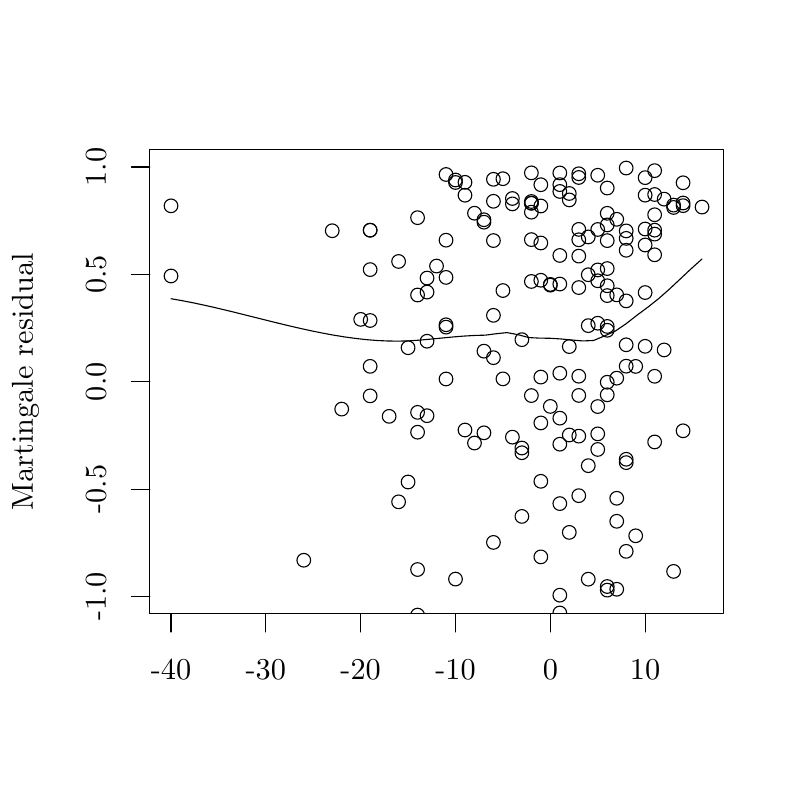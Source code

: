 % Created by tikzDevice version 0.8.1 on 2015-02-03 07:05:43
% !TEX encoding = UTF-8 Unicode
\documentclass[11pt]{memoir}
\nonstopmode

\usepackage{tikz}

\usepackage[active,tightpage,psfixbb]{preview}

\PreviewEnvironment{pgfpicture}

\setlength\PreviewBorder{0pt}

\usepackage{amsmath}
\newcommand{\SweaveOpts}[1]{}  % do not interfere with LaTeX
\newcommand{\SweaveInput}[1]{} % because they are not real TeX commands
\newcommand{\Sexpr}[1]{}       % will only be parsed by R


\usepackage{geometry}
\usepackage{amsmath}
\usepackage{lscape}
\geometry{verbose,tmargin=2.5cm,bmargin=2.5cm,lmargin=2.5cm,rmargin=2.5cm}


\begin{document}

\begin{tikzpicture}[x=1pt,y=1pt]
\definecolor{fillColor}{RGB}{255,255,255}
\path[use as bounding box,fill=fillColor,fill opacity=0.00] (0,0) rectangle (289.08,289.08);
\begin{scope}
\path[clip] ( 54.12, 67.32) rectangle (261.36,234.96);
\definecolor{drawColor}{RGB}{0,0,0}

\path[draw=drawColor,line width= 0.4pt,line join=round,line cap=round] (144.03,107.74) circle (  2.47);

\path[draw=drawColor,line width= 0.4pt,line join=round,line cap=round] (215.99,142.17) circle (  2.47);

\path[draw=drawColor,line width= 0.4pt,line join=round,line cap=round] (168.02,218.53) circle (  2.47);

\path[draw=drawColor,line width= 0.4pt,line join=round,line cap=round] (133.75,205.88) circle (  2.47);

\path[draw=drawColor,line width= 0.4pt,line join=round,line cap=round] (120.05,205.70) circle (  2.47);

\path[draw=drawColor,line width= 0.4pt,line join=round,line cap=round] (171.45,212.03) circle (  2.47);

\path[draw=drawColor,line width= 0.4pt,line join=round,line cap=round] (192.01,226.61) circle (  2.47);

\path[draw=drawColor,line width= 0.4pt,line join=round,line cap=round] (215.99,126.67) circle (  2.47);

\path[draw=drawColor,line width= 0.4pt,line join=round,line cap=round] (161.17,226.03) circle (  2.47);

\path[draw=drawColor,line width= 0.4pt,line join=round,line cap=round] (192.01,215.64) circle (  2.47);

\path[draw=drawColor,line width= 0.4pt,line join=round,line cap=round] (198.86,142.22) circle (  2.47);

\path[draw=drawColor,line width= 0.4pt,line join=round,line cap=round] (178.30, 63.84) circle (  2.47);

\path[draw=drawColor,line width= 0.4pt,line join=round,line cap=round] (246.83,215.72) circle (  2.47);

\path[draw=drawColor,line width= 0.4pt,line join=round,line cap=round] (212.57, 79.79) circle (  2.47);

\path[draw=drawColor,line width= 0.4pt,line join=round,line cap=round] (219.42,171.12) circle (  2.47);

\path[draw=drawColor,line width= 0.4pt,line join=round,line cap=round] (178.30,  0.32) circle (  2.47);

\path[draw=drawColor,line width= 0.4pt,line join=round,line cap=round] (150.89,182.48) circle (  2.47);

\path[draw=drawColor,line width= 0.4pt,line join=round,line cap=round] (219.42,169.73) circle (  2.47);

\path[draw=drawColor,line width= 0.4pt,line join=round,line cap=round] (219.42,221.13) circle (  2.47);

\path[draw=drawColor,line width= 0.4pt,line join=round,line cap=round] (192.01,202.49) circle (  2.47);

\path[draw=drawColor,line width= 0.4pt,line join=round,line cap=round] (154.31,138.87) circle (  2.47);

\path[draw=drawColor,line width= 0.4pt,line join=round,line cap=round] (236.55,227.42) circle (  2.47);

\path[draw=drawColor,line width= 0.4pt,line join=round,line cap=round] (192.01,216.26) circle (  2.47);

\path[draw=drawColor,line width= 0.4pt,line join=round,line cap=round] (133.75,191.66) circle (  2.47);

\path[draw=drawColor,line width= 0.4pt,line join=round,line cap=round] (209.14,146.19) circle (  2.47);

\path[draw=drawColor,line width= 0.4pt,line join=round,line cap=round] (202.29,219.90) circle (  2.47);

\path[draw=drawColor,line width= 0.4pt,line join=round,line cap=round] (188.58,166.34) circle (  2.47);

\path[draw=drawColor,line width= 0.4pt,line join=round,line cap=round] (226.27, 89.85) circle (  2.47);

\path[draw=drawColor,line width= 0.4pt,line join=round,line cap=round] (222.85,209.83) circle (  2.47);

\path[draw=drawColor,line width= 0.4pt,line join=round,line cap=round] (123.47,141.25) circle (  2.47);

\path[draw=drawColor,line width= 0.4pt,line join=round,line cap=round] (195.43, 87.85) circle (  2.47);

\path[draw=drawColor,line width= 0.4pt,line join=round,line cap=round] (226.27,123.12) circle (  2.47);

\path[draw=drawColor,line width= 0.4pt,line join=round,line cap=round] (195.43,222.33) circle (  2.47);

\path[draw=drawColor,line width= 0.4pt,line join=round,line cap=round] (236.55,205.91) circle (  2.47);

\path[draw=drawColor,line width= 0.4pt,line join=round,line cap=round] (209.14,202.43) circle (  2.47);

\path[draw=drawColor,line width= 0.4pt,line join=round,line cap=round] (236.55,129.38) circle (  2.47);

\path[draw=drawColor,line width= 0.4pt,line join=round,line cap=round] (195.43,201.28) circle (  2.47);

\path[draw=drawColor,line width= 0.4pt,line join=round,line cap=round] (215.99,132.30) circle (  2.47);

\path[draw=drawColor,line width= 0.4pt,line join=round,line cap=round] (178.30,175.13) circle (  2.47);

\path[draw=drawColor,line width= 0.4pt,line join=round,line cap=round] (198.86,186.31) circle (  2.47);

\path[draw=drawColor,line width= 0.4pt,line join=round,line cap=round] (168.02,223.19) circle (  2.47);

\path[draw=drawColor,line width= 0.4pt,line join=round,line cap=round] (205.71, 50.11) circle (  2.47);

\path[draw=drawColor,line width= 0.4pt,line join=round,line cap=round] (236.55, 40.13) circle (  2.47);

\path[draw=drawColor,line width= 0.4pt,line join=round,line cap=round] (161.17,202.29) circle (  2.47);

\path[draw=drawColor,line width= 0.4pt,line join=round,line cap=round] (195.43,214.65) circle (  2.47);

\path[draw=drawColor,line width= 0.4pt,line join=round,line cap=round] (154.31,188.60) circle (  2.47);

\path[draw=drawColor,line width= 0.4pt,line join=round,line cap=round] (202.29,107.10) circle (  2.47);

\path[draw=drawColor,line width= 0.4pt,line join=round,line cap=round] (219.42, 77.14) circle (  2.47);

\path[draw=drawColor,line width= 0.4pt,line join=round,line cap=round] (202.29, 74.01) circle (  2.47);

\path[draw=drawColor,line width= 0.4pt,line join=round,line cap=round] (133.75,205.92) circle (  2.47);

\path[draw=drawColor,line width= 0.4pt,line join=round,line cap=round] (209.14,226.29) circle (  2.47);

\path[draw=drawColor,line width= 0.4pt,line join=round,line cap=round] (195.43,152.82) circle (  2.47);

\path[draw=drawColor,line width= 0.4pt,line join=round,line cap=round] (109.77, 86.64) circle (  2.47);

\path[draw=drawColor,line width= 0.4pt,line join=round,line cap=round] (219.42,192.03) circle (  2.47);

\path[draw=drawColor,line width= 0.4pt,line join=round,line cap=round] (236.55,204.48) circle (  2.47);

\path[draw=drawColor,line width= 0.4pt,line join=round,line cap=round] (174.87,132.68) circle (  2.47);

\path[draw=drawColor,line width= 0.4pt,line join=round,line cap=round] (164.59,224.04) circle (  2.47);

\path[draw=drawColor,line width= 0.4pt,line join=round,line cap=round] (243.40,214.96) circle (  2.47);

\path[draw=drawColor,line width= 0.4pt,line join=round,line cap=round] (222.85,152.43) circle (  2.47);

\path[draw=drawColor,line width= 0.4pt,line join=round,line cap=round] (233.12,163.94) circle (  2.47);

\path[draw=drawColor,line width= 0.4pt,line join=round,line cap=round] (233.12,224.89) circle (  2.47);

\path[draw=drawColor,line width= 0.4pt,line join=round,line cap=round] (239.98,162.63) circle (  2.47);

\path[draw=drawColor,line width= 0.4pt,line join=round,line cap=round] (226.27,198.64) circle (  2.47);

\path[draw=drawColor,line width= 0.4pt,line join=round,line cap=round] (198.86,186.04) circle (  2.47);

\path[draw=drawColor,line width= 0.4pt,line join=round,line cap=round] (209.14,185.17) circle (  2.47);

\path[draw=drawColor,line width= 0.4pt,line join=round,line cap=round] (209.14,109.97) circle (  2.47);

\path[draw=drawColor,line width= 0.4pt,line join=round,line cap=round] (222.85,182.53) circle (  2.47);

\path[draw=drawColor,line width= 0.4pt,line join=round,line cap=round] (195.43,115.16) circle (  2.47);

\path[draw=drawColor,line width= 0.4pt,line join=round,line cap=round] (236.55,153.11) circle (  2.47);

\path[draw=drawColor,line width= 0.4pt,line join=round,line cap=round] (192.01,215.66) circle (  2.47);

\path[draw=drawColor,line width= 0.4pt,line join=round,line cap=round] (188.58,127.18) circle (  2.47);

\path[draw=drawColor,line width= 0.4pt,line join=round,line cap=round] (168.02,133.69) circle (  2.47);

\path[draw=drawColor,line width= 0.4pt,line join=round,line cap=round] (150.89,140.07) circle (  2.47);

\path[draw=drawColor,line width= 0.4pt,line join=round,line cap=round] (171.45,128.99) circle (  2.47);

\path[draw=drawColor,line width= 0.4pt,line join=round,line cap=round] (215.99,172.28) circle (  2.47);

\path[draw=drawColor,line width= 0.4pt,line join=round,line cap=round] (226.27,202.94) circle (  2.47);

\path[draw=drawColor,line width= 0.4pt,line join=round,line cap=round] (215.99,187.62) circle (  2.47);

\path[draw=drawColor,line width= 0.4pt,line join=round,line cap=round] (157.74,192.94) circle (  2.47);

\path[draw=drawColor,line width= 0.4pt,line join=round,line cap=round] (215.99,206.15) circle (  2.47);

\path[draw=drawColor,line width= 0.4pt,line join=round,line cap=round] (202.29,137.98) circle (  2.47);

\path[draw=drawColor,line width= 0.4pt,line join=round,line cap=round] (192.01,146.14) circle (  2.47);

\path[draw=drawColor,line width= 0.4pt,line join=round,line cap=round] (215.99,225.75) circle (  2.47);

\path[draw=drawColor,line width= 0.4pt,line join=round,line cap=round] (212.57,203.46) circle (  2.47);

\path[draw=drawColor,line width= 0.4pt,line join=round,line cap=round] (209.14,196.53) circle (  2.47);

\path[draw=drawColor,line width= 0.4pt,line join=round,line cap=round] (202.29,128.57) circle (  2.47);

\path[draw=drawColor,line width= 0.4pt,line join=round,line cap=round] (192.01,212.41) circle (  2.47);

\path[draw=drawColor,line width= 0.4pt,line join=round,line cap=round] (202.29,186.44) circle (  2.47);

\path[draw=drawColor,line width= 0.4pt,line join=round,line cap=round] (246.83,223.03) circle (  2.47);

\path[draw=drawColor,line width= 0.4pt,line join=round,line cap=round] (222.85,109.03) circle (  2.47);

\path[draw=drawColor,line width= 0.4pt,line join=round,line cap=round] (147.46,163.43) circle (  2.47);

\path[draw=drawColor,line width= 0.4pt,line join=round,line cap=round] (205.71, 96.70) circle (  2.47);

\path[draw=drawColor,line width= 0.4pt,line join=round,line cap=round] (185.15, 62.47) circle (  2.47);

\path[draw=drawColor,line width= 0.4pt,line join=round,line cap=round] (185.15,131.12) circle (  2.47);

\path[draw=drawColor,line width= 0.4pt,line join=round,line cap=round] (178.30,202.15) circle (  2.47);

\path[draw=drawColor,line width= 0.4pt,line join=round,line cap=round] (205.71,219.16) circle (  2.47);

\path[draw=drawColor,line width= 0.4pt,line join=round,line cap=round] (226.27,228.36) circle (  2.47);

\path[draw=drawColor,line width= 0.4pt,line join=round,line cap=round] (164.59, 79.83) circle (  2.47);

\path[draw=drawColor,line width= 0.4pt,line join=round,line cap=round] (195.43,187.81) circle (  2.47);

\path[draw=drawColor,line width= 0.4pt,line join=round,line cap=round] (150.89,210.42) circle (  2.47);

\path[draw=drawColor,line width= 0.4pt,line join=round,line cap=round] (161.17,171.72) circle (  2.47);

\path[draw=drawColor,line width= 0.4pt,line join=round,line cap=round] (205.71,216.84) circle (  2.47);

\path[draw=drawColor,line width= 0.4pt,line join=round,line cap=round] (154.31,165.78) circle (  2.47);

\path[draw=drawColor,line width= 0.4pt,line join=round,line cap=round] (212.57,189.80) circle (  2.47);

\path[draw=drawColor,line width= 0.4pt,line join=round,line cap=round] (229.70,156.68) circle (  2.47);

\path[draw=drawColor,line width= 0.4pt,line join=round,line cap=round] (215.99,191.54) circle (  2.47);

\path[draw=drawColor,line width= 0.4pt,line join=round,line cap=round] (253.68,214.26) circle (  2.47);

\path[draw=drawColor,line width= 0.4pt,line join=round,line cap=round] ( 61.80,214.70) circle (  2.47);

\path[draw=drawColor,line width= 0.4pt,line join=round,line cap=round] (161.17,152.13) circle (  2.47);

\path[draw=drawColor,line width= 0.4pt,line join=round,line cap=round] (219.42,212.00) circle (  2.47);

\path[draw=drawColor,line width= 0.4pt,line join=round,line cap=round] (219.42,182.27) circle (  2.47);

\path[draw=drawColor,line width= 0.4pt,line join=round,line cap=round] (171.45, 64.38) circle (  2.47);

\path[draw=drawColor,line width= 0.4pt,line join=round,line cap=round] (209.14,224.95) circle (  2.47);

\path[draw=drawColor,line width= 0.4pt,line join=round,line cap=round] (246.83,133.41) circle (  2.47);

\path[draw=drawColor,line width= 0.4pt,line join=round,line cap=round] (205.71,163.84) circle (  2.47);

\path[draw=drawColor,line width= 0.4pt,line join=round,line cap=round] (164.59,223.14) circle (  2.47);

\path[draw=drawColor,line width= 0.4pt,line join=round,line cap=round] (133.75,146.03) circle (  2.47);

\path[draw=drawColor,line width= 0.4pt,line join=round,line cap=round] (161.17,188.84) circle (  2.47);

\path[draw=drawColor,line width= 0.4pt,line join=round,line cap=round] (130.33,173.67) circle (  2.47);

\path[draw=drawColor,line width= 0.4pt,line join=round,line cap=round] (185.15,215.40) circle (  2.47);

\path[draw=drawColor,line width= 0.4pt,line join=round,line cap=round] (246.83,214.77) circle (  2.47);

\path[draw=drawColor,line width= 0.4pt,line join=round,line cap=round] (150.89, 66.82) circle (  2.47);

\path[draw=drawColor,line width= 0.4pt,line join=round,line cap=round] (144.03,194.60) circle (  2.47);

\path[draw=drawColor,line width= 0.4pt,line join=round,line cap=round] (133.75,156.70) circle (  2.47);

\path[draw=drawColor,line width= 0.4pt,line join=round,line cap=round] (181.73,152.17) circle (  2.47);

\path[draw=drawColor,line width= 0.4pt,line join=round,line cap=round] (219.42,202.13) circle (  2.47);

\path[draw=drawColor,line width= 0.4pt,line join=round,line cap=round] (219.42, 75.84) circle (  2.47);

\path[draw=drawColor,line width= 0.4pt,line join=round,line cap=round] (233.12,218.56) circle (  2.47);

\path[draw=drawColor,line width= 0.4pt,line join=round,line cap=round] (178.30,159.83) circle (  2.47);

\path[draw=drawColor,line width= 0.4pt,line join=round,line cap=round] (181.73,224.50) circle (  2.47);

\path[draw=drawColor,line width= 0.4pt,line join=round,line cap=round] (140.61,138.63) circle (  2.47);

\path[draw=drawColor,line width= 0.4pt,line join=round,line cap=round] (226.27,205.63) circle (  2.47);

\path[draw=drawColor,line width= 0.4pt,line join=round,line cap=round] (219.42,146.41) circle (  2.47);

\path[draw=drawColor,line width= 0.4pt,line join=round,line cap=round] (202.29,196.77) circle (  2.47);

\path[draw=drawColor,line width= 0.4pt,line join=round,line cap=round] (226.27,121.91) circle (  2.47);

\path[draw=drawColor,line width= 0.4pt,line join=round,line cap=round] (202.29,222.36) circle (  2.47);

\path[draw=drawColor,line width= 0.4pt,line join=round,line cap=round] (188.58,125.48) circle (  2.47);

\path[draw=drawColor,line width= 0.4pt,line join=round,line cap=round] (209.14,153.13) circle (  2.47);

\path[draw=drawColor,line width= 0.4pt,line join=round,line cap=round] (226.27,156.76) circle (  2.47);

\path[draw=drawColor,line width= 0.4pt,line join=round,line cap=round] (150.89, 83.28) circle (  2.47);

\path[draw=drawColor,line width= 0.4pt,line join=round,line cap=round] (222.85,100.71) circle (  2.47);

\path[draw=drawColor,line width= 0.4pt,line join=round,line cap=round] (154.31,183.54) circle (  2.47);

\path[draw=drawColor,line width= 0.4pt,line join=round,line cap=round] (174.87,209.67) circle (  2.47);

\path[draw=drawColor,line width= 0.4pt,line join=round,line cap=round] (188.58,102.47) circle (  2.47);

\path[draw=drawColor,line width= 0.4pt,line join=round,line cap=round] (161.17,170.87) circle (  2.47);

\path[draw=drawColor,line width= 0.4pt,line join=round,line cap=round] (178.30,216.34) circle (  2.47);

\path[draw=drawColor,line width= 0.4pt,line join=round,line cap=round] (174.87,208.79) circle (  2.47);

\path[draw=drawColor,line width= 0.4pt,line join=round,line cap=round] (233.12,183.37) circle (  2.47);

\path[draw=drawColor,line width= 0.4pt,line join=round,line cap=round] (209.14,131.48) circle (  2.47);

\path[draw=drawColor,line width= 0.4pt,line join=round,line cap=round] (202.29,154.21) circle (  2.47);

\path[draw=drawColor,line width= 0.4pt,line join=round,line cap=round] (236.55,197.01) circle (  2.47);

\path[draw=drawColor,line width= 0.4pt,line join=round,line cap=round] (222.85, 12.52) circle (  2.47);

\path[draw=drawColor,line width= 0.4pt,line join=round,line cap=round] (209.14,206.19) circle (  2.47);

\path[draw=drawColor,line width= 0.4pt,line join=round,line cap=round] (192.01,187.37) circle (  2.47);

\path[draw=drawColor,line width= 0.4pt,line join=round,line cap=round] (150.89,132.90) circle (  2.47);

\path[draw=drawColor,line width= 0.4pt,line join=round,line cap=round] (219.42,150.96) circle (  2.47);

\path[draw=drawColor,line width= 0.4pt,line join=round,line cap=round] (212.57,171.41) circle (  2.47);

\path[draw=drawColor,line width= 0.4pt,line join=round,line cap=round] (243.40, 82.60) circle (  2.47);

\path[draw=drawColor,line width= 0.4pt,line join=round,line cap=round] (229.70, 49.67) circle (  2.47);

\path[draw=drawColor,line width= 0.4pt,line join=round,line cap=round] (185.15,217.35) circle (  2.47);

\path[draw=drawColor,line width= 0.4pt,line join=round,line cap=round] ( 61.80,189.35) circle (  2.47);

\path[draw=drawColor,line width= 0.4pt,line join=round,line cap=round] (236.55,211.48) circle (  2.47);

\path[draw=drawColor,line width= 0.4pt,line join=round,line cap=round] (178.30,224.28) circle (  2.47);

\path[draw=drawColor,line width= 0.4pt,line join=round,line cap=round] (202.29, 67.58) circle (  2.47);

\path[draw=drawColor,line width= 0.4pt,line join=round,line cap=round] (198.86, 17.39) circle (  2.47);

\path[draw=drawColor,line width= 0.4pt,line join=round,line cap=round] (222.85, 76.15) circle (  2.47);

\path[draw=drawColor,line width= 0.4pt,line join=round,line cap=round] (226.27,180.35) circle (  2.47);

\path[draw=drawColor,line width= 0.4pt,line join=round,line cap=round] (195.43,136.25) circle (  2.47);

\path[draw=drawColor,line width= 0.4pt,line join=round,line cap=round] (243.40,214.12) circle (  2.47);

\path[draw=drawColor,line width= 0.4pt,line join=round,line cap=round] (181.73,184.09) circle (  2.47);

\path[draw=drawColor,line width= 0.4pt,line join=round,line cap=round] (226.27,164.49) circle (  2.47);

\path[draw=drawColor,line width= 0.4pt,line join=round,line cap=round] (202.29,226.58) circle (  2.47);

\path[draw=drawColor,line width= 0.4pt,line join=round,line cap=round] (236.55,218.79) circle (  2.47);

\path[draw=drawColor,line width= 0.4pt,line join=round,line cap=round] (219.42,207.80) circle (  2.47);

\path[draw=drawColor,line width= 0.4pt,line join=round,line cap=round] (239.98,217.12) circle (  2.47);

\path[draw=drawColor,line width= 0.4pt,line join=round,line cap=round] (185.15, 57.60) circle (  2.47);

\path[draw=drawColor,line width= 0.4pt,line join=round,line cap=round] (233.12,200.55) circle (  2.47);

\path[draw=drawColor,line width= 0.4pt,line join=round,line cap=round] (219.42,185.82) circle (  2.47);

\path[draw=drawColor,line width= 0.4pt,line join=round,line cap=round] (233.12,206.32) circle (  2.47);

\path[draw=drawColor,line width= 0.4pt,line join=round,line cap=round] (212.57,120.81) circle (  2.47);

\path[draw=drawColor,line width= 0.4pt,line join=round,line cap=round] (205.71,131.90) circle (  2.47);

\path[draw=drawColor,line width= 0.4pt,line join=round,line cap=round] (178.30, 93.08) circle (  2.47);

\path[draw=drawColor,line width= 0.4pt,line join=round,line cap=round] (174.87,162.19) circle (  2.47);

\path[draw=drawColor,line width= 0.4pt,line join=round,line cap=round] (147.46,114.91) circle (  2.47);

\path[draw=drawColor,line width= 0.4pt,line join=round,line cap=round] (229.70, 95.47) circle (  2.47);

\path[draw=drawColor,line width= 0.4pt,line join=round,line cap=round] (133.75,173.27) circle (  2.47);
\end{scope}
\begin{scope}
\path[clip] (  0.00,  0.00) rectangle (289.08,289.08);
\definecolor{drawColor}{RGB}{0,0,0}

\path[draw=drawColor,line width= 0.4pt,line join=round,line cap=round] ( 61.80, 67.32) -- (233.12, 67.32);

\path[draw=drawColor,line width= 0.4pt,line join=round,line cap=round] ( 61.80, 67.32) -- ( 61.80, 60.72);

\path[draw=drawColor,line width= 0.4pt,line join=round,line cap=round] ( 96.06, 67.32) -- ( 96.06, 60.72);

\path[draw=drawColor,line width= 0.4pt,line join=round,line cap=round] (130.33, 67.32) -- (130.33, 60.72);

\path[draw=drawColor,line width= 0.4pt,line join=round,line cap=round] (164.59, 67.32) -- (164.59, 60.72);

\path[draw=drawColor,line width= 0.4pt,line join=round,line cap=round] (198.86, 67.32) -- (198.86, 60.72);

\path[draw=drawColor,line width= 0.4pt,line join=round,line cap=round] (233.12, 67.32) -- (233.12, 60.72);

\node[text=drawColor,anchor=base,inner sep=0pt, outer sep=0pt, scale=  1.00] at ( 61.80, 43.56) {-40};

\node[text=drawColor,anchor=base,inner sep=0pt, outer sep=0pt, scale=  1.00] at ( 96.06, 43.56) {-30};

\node[text=drawColor,anchor=base,inner sep=0pt, outer sep=0pt, scale=  1.00] at (130.33, 43.56) {-20};

\node[text=drawColor,anchor=base,inner sep=0pt, outer sep=0pt, scale=  1.00] at (164.59, 43.56) {-10};

\node[text=drawColor,anchor=base,inner sep=0pt, outer sep=0pt, scale=  1.00] at (198.86, 43.56) {0};

\node[text=drawColor,anchor=base,inner sep=0pt, outer sep=0pt, scale=  1.00] at (233.12, 43.56) {10};

\path[draw=drawColor,line width= 0.4pt,line join=round,line cap=round] ( 54.12, 73.53) -- ( 54.12,228.75);

\path[draw=drawColor,line width= 0.4pt,line join=round,line cap=round] ( 54.12, 73.53) -- ( 47.52, 73.53);

\path[draw=drawColor,line width= 0.4pt,line join=round,line cap=round] ( 54.12,112.33) -- ( 47.52,112.33);

\path[draw=drawColor,line width= 0.4pt,line join=round,line cap=round] ( 54.12,151.14) -- ( 47.52,151.14);

\path[draw=drawColor,line width= 0.4pt,line join=round,line cap=round] ( 54.12,189.95) -- ( 47.52,189.95);

\path[draw=drawColor,line width= 0.4pt,line join=round,line cap=round] ( 54.12,228.75) -- ( 47.52,228.75);

\node[text=drawColor,rotate= 90.00,anchor=base,inner sep=0pt, outer sep=0pt, scale=  1.00] at ( 38.28, 73.53) {-1.0};

\node[text=drawColor,rotate= 90.00,anchor=base,inner sep=0pt, outer sep=0pt, scale=  1.00] at ( 38.28,112.33) {-0.5};

\node[text=drawColor,rotate= 90.00,anchor=base,inner sep=0pt, outer sep=0pt, scale=  1.00] at ( 38.28,151.14) {0.0};

\node[text=drawColor,rotate= 90.00,anchor=base,inner sep=0pt, outer sep=0pt, scale=  1.00] at ( 38.28,189.95) {0.5};

\node[text=drawColor,rotate= 90.00,anchor=base,inner sep=0pt, outer sep=0pt, scale=  1.00] at ( 38.28,228.75) {1.0};

\path[draw=drawColor,line width= 0.4pt,line join=round,line cap=round] ( 54.12, 67.32) --
	(261.36, 67.32) --
	(261.36,234.96) --
	( 54.12,234.96) --
	( 54.12, 67.32);
\end{scope}
\begin{scope}
\path[clip] (  0.00,  0.00) rectangle (289.08,289.08);
\definecolor{drawColor}{RGB}{0,0,0}

\node[text=drawColor,rotate= 90.00,anchor=base,inner sep=0pt, outer sep=0pt, scale=  1.00] at ( 11.88,151.14) {Martingale residual};
\end{scope}
\begin{scope}
\path[clip] ( 54.12, 67.32) rectangle (261.36,234.96);
\definecolor{drawColor}{RGB}{0,0,0}

\path[draw=drawColor,line width= 0.4pt,line join=round,line cap=round] ( 61.80,181.13) --
	( 65.71,180.45) --
	( 69.63,179.69) --
	( 73.54,178.86) --
	( 77.46,177.98) --
	( 81.38,177.05) --
	( 85.29,176.10) --
	( 89.21,175.12) --
	( 93.12,174.14) --
	( 97.04,173.16) --
	(100.96,172.19) --
	(104.87,171.25) --
	(108.79,170.35) --
	(112.70,169.49) --
	(116.62,168.70) --
	(120.54,167.98) --
	(124.45,167.34) --
	(128.37,166.80) --
	(132.29,166.36) --
	(136.20,166.04) --
	(140.12,165.86) --
	(144.03,165.81) --
	(147.95,165.92) --
	(151.87,166.19) --
	(155.78,166.55) --
	(159.70,166.93) --
	(163.61,167.31) --
	(167.53,167.63) --
	(171.45,167.86) --
	(175.36,167.97) --
	(179.28,168.48) --
	(183.19,168.89) --
	(187.11,168.17) --
	(191.03,167.09) --
	(194.94,166.90) --
	(198.86,166.84) --
	(202.78,166.59) --
	(206.69,166.21) --
	(210.61,165.88) --
	(214.52,166.04) --
	(218.44,167.70) --
	(222.36,169.45) --
	(226.27,172.12) --
	(230.19,175.18) --
	(234.10,178.08) --
	(238.02,181.18) --
	(241.94,184.65) --
	(245.85,188.31) --
	(249.77,191.99) --
	(253.68,195.50);
\end{scope}
\end{tikzpicture}

\end{document}
